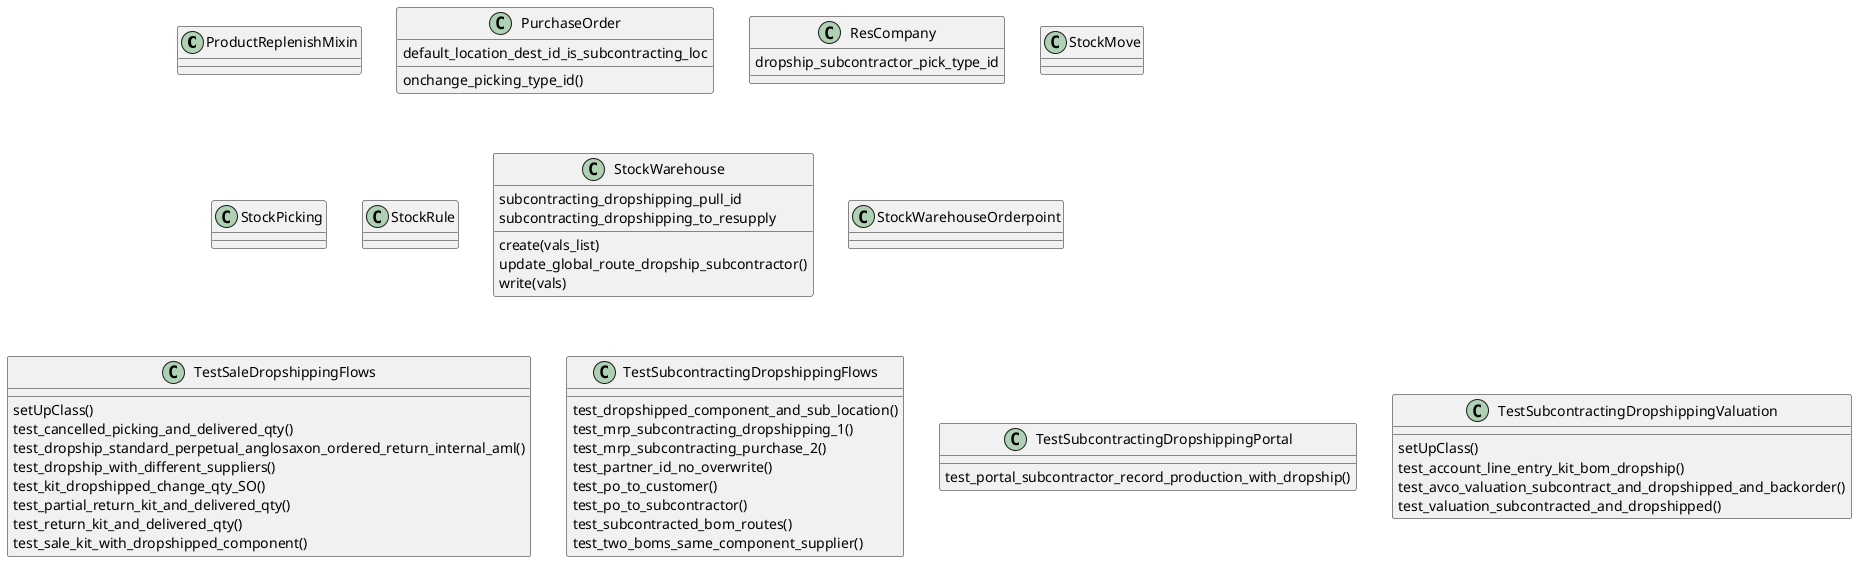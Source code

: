 @startuml classes_mrp_subcontracting_dropshipping
set namespaceSeparator none
class "ProductReplenishMixin" as odoo_src.odoo.addons.mrp_subcontracting_dropshipping.models.stock_replenish_mixin.ProductReplenishMixin {
}
class "PurchaseOrder" as odoo_src.odoo.addons.mrp_subcontracting_dropshipping.models.purchase.PurchaseOrder {
  default_location_dest_id_is_subcontracting_loc
  onchange_picking_type_id()
}
class "ResCompany" as odoo_src.odoo.addons.mrp_subcontracting_dropshipping.models.res_company.ResCompany {
  dropship_subcontractor_pick_type_id
}
class "StockMove" as odoo_src.odoo.addons.mrp_subcontracting_dropshipping.models.stock_move.StockMove {
}
class "StockPicking" as odoo_src.odoo.addons.mrp_subcontracting_dropshipping.models.stock_picking.StockPicking {
}
class "StockRule" as odoo_src.odoo.addons.mrp_subcontracting_dropshipping.models.stock_rule.StockRule {
}
class "StockWarehouse" as odoo_src.odoo.addons.mrp_subcontracting_dropshipping.models.stock_warehouse.StockWarehouse {
  subcontracting_dropshipping_pull_id
  subcontracting_dropshipping_to_resupply
  create(vals_list)
  update_global_route_dropship_subcontractor()
  write(vals)
}
class "StockWarehouseOrderpoint" as odoo_src.odoo.addons.mrp_subcontracting_dropshipping.models.stock_orderpoint.StockWarehouseOrderpoint {
}
class "TestSaleDropshippingFlows" as odoo_src.odoo.addons.mrp_subcontracting_dropshipping.tests.test_sale_dropshipping.TestSaleDropshippingFlows {
  setUpClass()
  test_cancelled_picking_and_delivered_qty()
  test_dropship_standard_perpetual_anglosaxon_ordered_return_internal_aml()
  test_dropship_with_different_suppliers()
  test_kit_dropshipped_change_qty_SO()
  test_partial_return_kit_and_delivered_qty()
  test_return_kit_and_delivered_qty()
  test_sale_kit_with_dropshipped_component()
}
class "TestSubcontractingDropshippingFlows" as odoo_src.odoo.addons.mrp_subcontracting_dropshipping.tests.test_purchase_subcontracting.TestSubcontractingDropshippingFlows {
  test_dropshipped_component_and_sub_location()
  test_mrp_subcontracting_dropshipping_1()
  test_mrp_subcontracting_purchase_2()
  test_partner_id_no_overwrite()
  test_po_to_customer()
  test_po_to_subcontractor()
  test_subcontracted_bom_routes()
  test_two_boms_same_component_supplier()
}
class "TestSubcontractingDropshippingPortal" as odoo_src.odoo.addons.mrp_subcontracting_dropshipping.tests.test_purchase_subcontracting.TestSubcontractingDropshippingPortal {
  test_portal_subcontractor_record_production_with_dropship()
}
class "TestSubcontractingDropshippingValuation" as odoo_src.odoo.addons.mrp_subcontracting_dropshipping.tests.test_anglo_saxon_valuation.TestSubcontractingDropshippingValuation {
  setUpClass()
  test_account_line_entry_kit_bom_dropship()
  test_avco_valuation_subcontract_and_dropshipped_and_backorder()
  test_valuation_subcontracted_and_dropshipped()
}
@enduml
